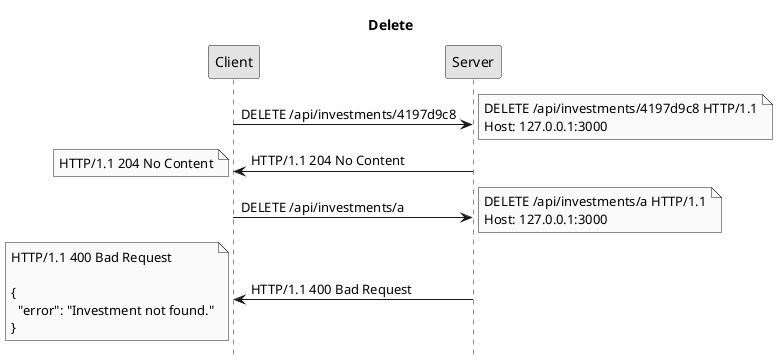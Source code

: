 @startuml
title Delete
hide footbox
skinparam monochrome true

Client -> Server: DELETE /api/investments/4197d9c8
note right: DELETE /api/investments/4197d9c8 HTTP/1.1\nHost: 127.0.0.1:3000
Server -> Client: HTTP/1.1 204 No Content
note left: HTTP/1.1 204 No Content

Client -> Server: DELETE /api/investments/a
note right: DELETE /api/investments/a HTTP/1.1\nHost: 127.0.0.1:3000
Server -> Client: HTTP/1.1 400 Bad Request
note left: HTTP/1.1 400 Bad Request\n\n{\n  "error": "Investment not found."\n}
@enduml
